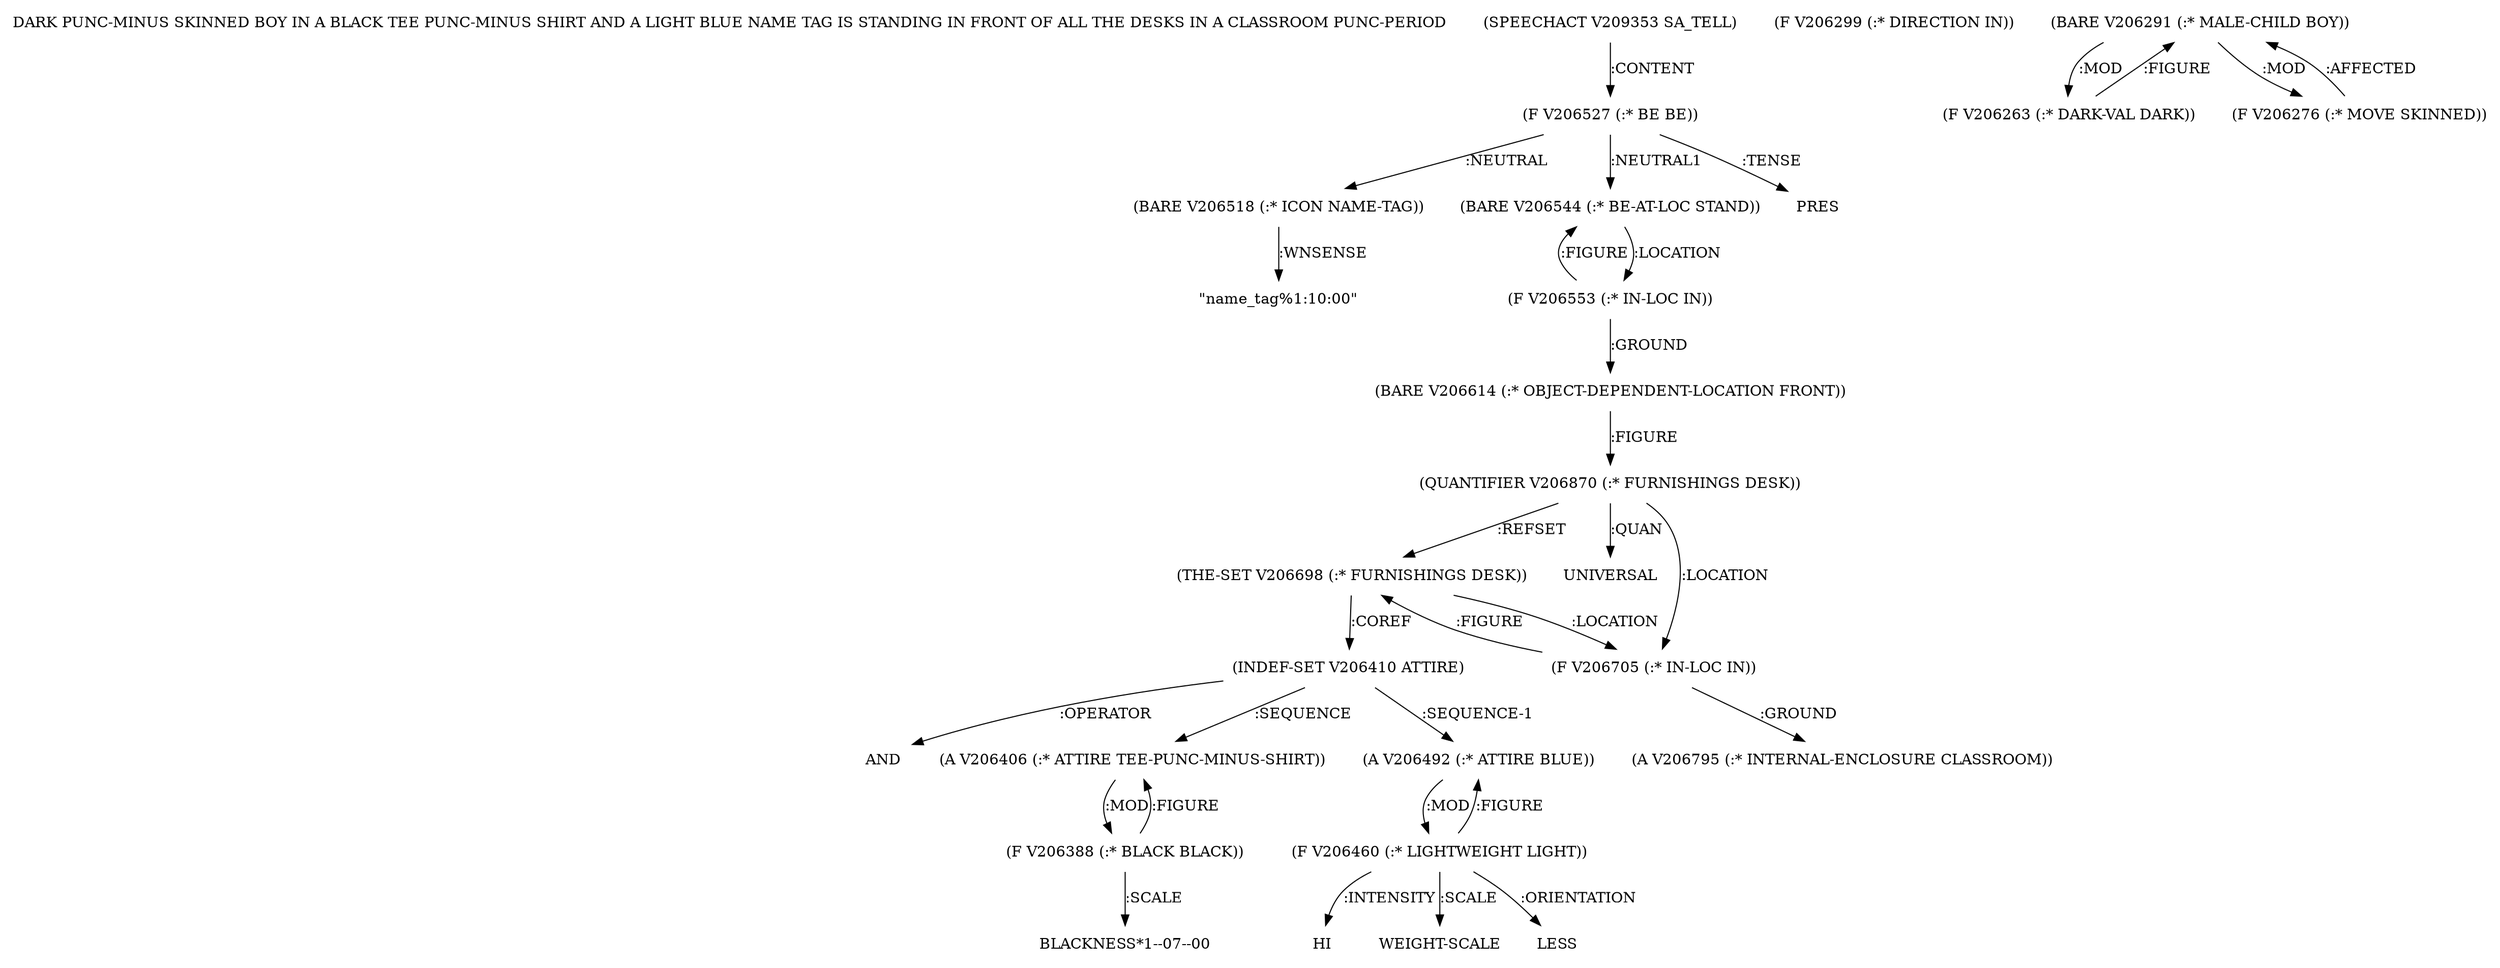digraph Terms {
  node [shape=none]
  "DARK PUNC-MINUS SKINNED BOY IN A BLACK TEE PUNC-MINUS SHIRT AND A LIGHT BLUE NAME TAG IS STANDING IN FRONT OF ALL THE DESKS IN A CLASSROOM PUNC-PERIOD"
  "V209353" [label="(SPEECHACT V209353 SA_TELL)"]
  "V209353" -> "V206527" [label=":CONTENT"]
  "V206527" [label="(F V206527 (:* BE BE))"]
  "V206527" -> "V206518" [label=":NEUTRAL"]
  "V206527" -> "V206544" [label=":NEUTRAL1"]
  "V206527" -> "NT217738" [label=":TENSE"]
  "NT217738" [label="PRES"]
  "V206518" [label="(BARE V206518 (:* ICON NAME-TAG))"]
  "V206518" -> "NT217739" [label=":WNSENSE"]
  "NT217739" [label="\"name_tag%1:10:00\""]
  "V206544" [label="(BARE V206544 (:* BE-AT-LOC STAND))"]
  "V206544" -> "V206553" [label=":LOCATION"]
  "V206553" [label="(F V206553 (:* IN-LOC IN))"]
  "V206553" -> "V206614" [label=":GROUND"]
  "V206553" -> "V206544" [label=":FIGURE"]
  "V206614" [label="(BARE V206614 (:* OBJECT-DEPENDENT-LOCATION FRONT))"]
  "V206614" -> "V206870" [label=":FIGURE"]
  "V206870" [label="(QUANTIFIER V206870 (:* FURNISHINGS DESK))"]
  "V206870" -> "V206698" [label=":REFSET"]
  "V206870" -> "NT217740" [label=":QUAN"]
  "NT217740" [label="UNIVERSAL"]
  "V206870" -> "V206705" [label=":LOCATION"]
  "V206698" [label="(THE-SET V206698 (:* FURNISHINGS DESK))"]
  "V206698" -> "V206705" [label=":LOCATION"]
  "V206698" -> "V206410" [label=":COREF"]
  "V206705" [label="(F V206705 (:* IN-LOC IN))"]
  "V206705" -> "V206795" [label=":GROUND"]
  "V206705" -> "V206698" [label=":FIGURE"]
  "V206795" [label="(A V206795 (:* INTERNAL-ENCLOSURE CLASSROOM))"]
  "V206410" [label="(INDEF-SET V206410 ATTIRE)"]
  "V206410" -> "NT217741" [label=":OPERATOR"]
  "NT217741" [label="AND"]
  "V206410" -> "V206406" [label=":SEQUENCE"]
  "V206410" -> "V206492" [label=":SEQUENCE-1"]
  "V206406" [label="(A V206406 (:* ATTIRE TEE-PUNC-MINUS-SHIRT))"]
  "V206406" -> "V206388" [label=":MOD"]
  "V206388" [label="(F V206388 (:* BLACK BLACK))"]
  "V206388" -> "V206406" [label=":FIGURE"]
  "V206388" -> "NT217742" [label=":SCALE"]
  "NT217742" [label="BLACKNESS*1--07--00"]
  "V206492" [label="(A V206492 (:* ATTIRE BLUE))"]
  "V206492" -> "V206460" [label=":MOD"]
  "V206460" [label="(F V206460 (:* LIGHTWEIGHT LIGHT))"]
  "V206460" -> "NT217743" [label=":ORIENTATION"]
  "NT217743" [label="LESS"]
  "V206460" -> "NT217744" [label=":INTENSITY"]
  "NT217744" [label="HI"]
  "V206460" -> "V206492" [label=":FIGURE"]
  "V206460" -> "NT217745" [label=":SCALE"]
  "NT217745" [label="WEIGHT-SCALE"]
  "V206299" [label="(F V206299 (:* DIRECTION IN))"]
  "V206291" [label="(BARE V206291 (:* MALE-CHILD BOY))"]
  "V206291" -> "V206263" [label=":MOD"]
  "V206291" -> "V206276" [label=":MOD"]
  "V206263" [label="(F V206263 (:* DARK-VAL DARK))"]
  "V206263" -> "V206291" [label=":FIGURE"]
  "V206276" [label="(F V206276 (:* MOVE SKINNED))"]
  "V206276" -> "V206291" [label=":AFFECTED"]
}
